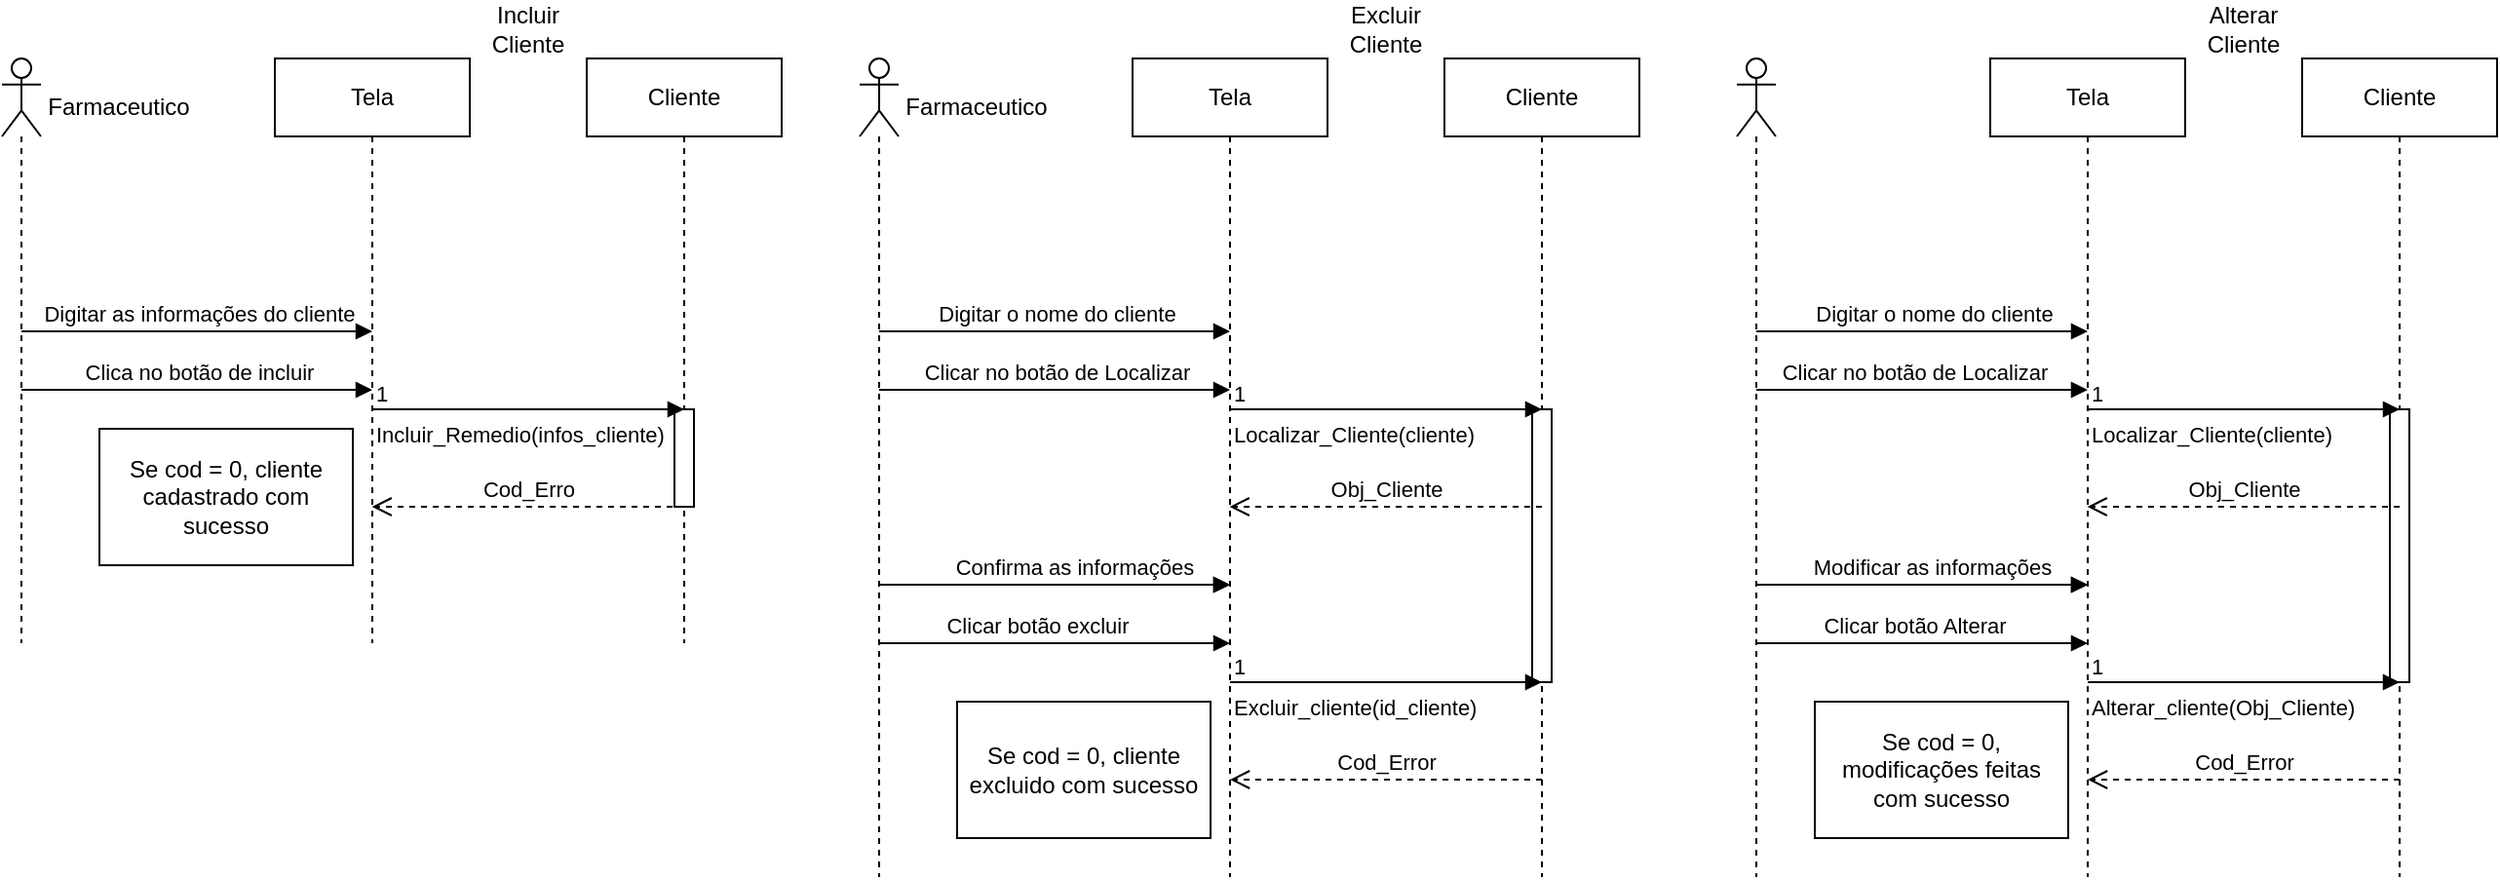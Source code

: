 <mxfile version="24.4.7" type="github">
  <diagram name="Page-1" id="2YBvvXClWsGukQMizWep">
    <mxGraphModel dx="2072" dy="686" grid="1" gridSize="10" guides="1" tooltips="1" connect="1" arrows="1" fold="1" page="1" pageScale="1" pageWidth="850" pageHeight="1100" math="0" shadow="0">
      <root>
        <mxCell id="0" />
        <mxCell id="1" parent="0" />
        <mxCell id="yqqaPsq8hFdaYXj929-_-2" value="Tela" style="shape=umlLifeline;perimeter=lifelinePerimeter;whiteSpace=wrap;html=1;container=1;dropTarget=0;collapsible=0;recursiveResize=0;outlineConnect=0;portConstraint=eastwest;newEdgeStyle={&quot;curved&quot;:0,&quot;rounded&quot;:0};" vertex="1" parent="1">
          <mxGeometry x="-150" y="30" width="100" height="300" as="geometry" />
        </mxCell>
        <mxCell id="yqqaPsq8hFdaYXj929-_-3" value="Cliente" style="shape=umlLifeline;perimeter=lifelinePerimeter;whiteSpace=wrap;html=1;container=1;dropTarget=0;collapsible=0;recursiveResize=0;outlineConnect=0;portConstraint=eastwest;newEdgeStyle={&quot;curved&quot;:0,&quot;rounded&quot;:0};" vertex="1" parent="1">
          <mxGeometry x="10" y="30" width="100" height="300" as="geometry" />
        </mxCell>
        <mxCell id="yqqaPsq8hFdaYXj929-_-9" value="" style="html=1;points=[[0,0,0,0,5],[0,1,0,0,-5],[1,0,0,0,5],[1,1,0,0,-5]];perimeter=orthogonalPerimeter;outlineConnect=0;targetShapes=umlLifeline;portConstraint=eastwest;newEdgeStyle={&quot;curved&quot;:0,&quot;rounded&quot;:0};" vertex="1" parent="yqqaPsq8hFdaYXj929-_-3">
          <mxGeometry x="45" y="180" width="10" height="50" as="geometry" />
        </mxCell>
        <mxCell id="yqqaPsq8hFdaYXj929-_-5" value="Digitar as informações do cliente" style="html=1;verticalAlign=bottom;endArrow=block;curved=0;rounded=0;" edge="1" parent="1" source="yqqaPsq8hFdaYXj929-_-50">
          <mxGeometry x="0.004" width="80" relative="1" as="geometry">
            <mxPoint x="-180" y="170" as="sourcePoint" />
            <mxPoint x="-100" y="170" as="targetPoint" />
            <mxPoint as="offset" />
          </mxGeometry>
        </mxCell>
        <mxCell id="yqqaPsq8hFdaYXj929-_-6" value="Clica no botão de incluir" style="html=1;verticalAlign=bottom;endArrow=block;curved=0;rounded=0;" edge="1" parent="1" source="yqqaPsq8hFdaYXj929-_-50">
          <mxGeometry x="0.004" width="80" relative="1" as="geometry">
            <mxPoint x="-180" y="200" as="sourcePoint" />
            <mxPoint x="-100" y="200" as="targetPoint" />
            <mxPoint as="offset" />
          </mxGeometry>
        </mxCell>
        <mxCell id="yqqaPsq8hFdaYXj929-_-7" value="Incluir_Remedio(infos_cliente)" style="endArrow=block;endFill=1;html=1;edgeStyle=orthogonalEdgeStyle;align=left;verticalAlign=top;rounded=0;" edge="1" parent="1">
          <mxGeometry x="-1" relative="1" as="geometry">
            <mxPoint x="-100" y="210" as="sourcePoint" />
            <mxPoint x="60" y="210" as="targetPoint" />
          </mxGeometry>
        </mxCell>
        <mxCell id="yqqaPsq8hFdaYXj929-_-8" value="1" style="edgeLabel;resizable=0;html=1;align=left;verticalAlign=bottom;" connectable="0" vertex="1" parent="yqqaPsq8hFdaYXj929-_-7">
          <mxGeometry x="-1" relative="1" as="geometry" />
        </mxCell>
        <mxCell id="yqqaPsq8hFdaYXj929-_-10" value="Cod_Erro" style="html=1;verticalAlign=bottom;endArrow=open;dashed=1;endSize=8;curved=0;rounded=0;" edge="1" parent="1">
          <mxGeometry relative="1" as="geometry">
            <mxPoint x="60" y="260" as="sourcePoint" />
            <mxPoint x="-100.19" y="260" as="targetPoint" />
            <Array as="points">
              <mxPoint x="-20" y="260" />
            </Array>
          </mxGeometry>
        </mxCell>
        <mxCell id="yqqaPsq8hFdaYXj929-_-12" value="Se cod = 0, cliente cadastrado com sucesso" style="html=1;whiteSpace=wrap;" vertex="1" parent="1">
          <mxGeometry x="-240" y="220" width="130" height="70" as="geometry" />
        </mxCell>
        <mxCell id="yqqaPsq8hFdaYXj929-_-13" value="Incluir Cliente" style="text;html=1;align=center;verticalAlign=middle;whiteSpace=wrap;rounded=0;" vertex="1" parent="1">
          <mxGeometry x="-50" width="60" height="30" as="geometry" />
        </mxCell>
        <mxCell id="yqqaPsq8hFdaYXj929-_-15" value="Tela" style="shape=umlLifeline;perimeter=lifelinePerimeter;whiteSpace=wrap;html=1;container=1;dropTarget=0;collapsible=0;recursiveResize=0;outlineConnect=0;portConstraint=eastwest;newEdgeStyle={&quot;curved&quot;:0,&quot;rounded&quot;:0};" vertex="1" parent="1">
          <mxGeometry x="290" y="30" width="100" height="420" as="geometry" />
        </mxCell>
        <mxCell id="yqqaPsq8hFdaYXj929-_-16" value="Cliente" style="shape=umlLifeline;perimeter=lifelinePerimeter;whiteSpace=wrap;html=1;container=1;dropTarget=0;collapsible=0;recursiveResize=0;outlineConnect=0;portConstraint=eastwest;newEdgeStyle={&quot;curved&quot;:0,&quot;rounded&quot;:0};" vertex="1" parent="1">
          <mxGeometry x="450" y="30" width="100" height="420" as="geometry" />
        </mxCell>
        <mxCell id="yqqaPsq8hFdaYXj929-_-17" value="" style="html=1;points=[[0,0,0,0,5],[0,1,0,0,-5],[1,0,0,0,5],[1,1,0,0,-5]];perimeter=orthogonalPerimeter;outlineConnect=0;targetShapes=umlLifeline;portConstraint=eastwest;newEdgeStyle={&quot;curved&quot;:0,&quot;rounded&quot;:0};" vertex="1" parent="yqqaPsq8hFdaYXj929-_-16">
          <mxGeometry x="45" y="180" width="10" height="140" as="geometry" />
        </mxCell>
        <mxCell id="yqqaPsq8hFdaYXj929-_-18" value="Digitar o nome do cliente" style="html=1;verticalAlign=bottom;endArrow=block;curved=0;rounded=0;" edge="1" parent="1" source="yqqaPsq8hFdaYXj929-_-51">
          <mxGeometry x="0.004" width="80" relative="1" as="geometry">
            <mxPoint x="260" y="170" as="sourcePoint" />
            <mxPoint x="340" y="170" as="targetPoint" />
            <mxPoint as="offset" />
          </mxGeometry>
        </mxCell>
        <mxCell id="yqqaPsq8hFdaYXj929-_-19" value="Clicar no botão de Localizar" style="html=1;verticalAlign=bottom;endArrow=block;curved=0;rounded=0;" edge="1" parent="1" source="yqqaPsq8hFdaYXj929-_-51">
          <mxGeometry x="0.004" width="80" relative="1" as="geometry">
            <mxPoint x="260" y="200" as="sourcePoint" />
            <mxPoint x="340" y="200" as="targetPoint" />
            <mxPoint as="offset" />
          </mxGeometry>
        </mxCell>
        <mxCell id="yqqaPsq8hFdaYXj929-_-20" value="Localizar_Cliente(cliente)" style="endArrow=block;endFill=1;html=1;edgeStyle=orthogonalEdgeStyle;align=left;verticalAlign=top;rounded=0;" edge="1" parent="1">
          <mxGeometry x="-1" relative="1" as="geometry">
            <mxPoint x="340" y="210" as="sourcePoint" />
            <mxPoint x="500" y="210" as="targetPoint" />
          </mxGeometry>
        </mxCell>
        <mxCell id="yqqaPsq8hFdaYXj929-_-21" value="1" style="edgeLabel;resizable=0;html=1;align=left;verticalAlign=bottom;" connectable="0" vertex="1" parent="yqqaPsq8hFdaYXj929-_-20">
          <mxGeometry x="-1" relative="1" as="geometry" />
        </mxCell>
        <mxCell id="yqqaPsq8hFdaYXj929-_-22" value="Obj_Cliente" style="html=1;verticalAlign=bottom;endArrow=open;dashed=1;endSize=8;curved=0;rounded=0;" edge="1" parent="1">
          <mxGeometry relative="1" as="geometry">
            <mxPoint x="500" y="260" as="sourcePoint" />
            <mxPoint x="339.81" y="260" as="targetPoint" />
            <Array as="points" />
          </mxGeometry>
        </mxCell>
        <mxCell id="yqqaPsq8hFdaYXj929-_-24" value="Excluir Cliente" style="text;html=1;align=center;verticalAlign=middle;whiteSpace=wrap;rounded=0;" vertex="1" parent="1">
          <mxGeometry x="390" width="60" height="30" as="geometry" />
        </mxCell>
        <mxCell id="yqqaPsq8hFdaYXj929-_-26" value="Confirma as informações" style="html=1;verticalAlign=bottom;endArrow=block;curved=0;rounded=0;" edge="1" parent="1">
          <mxGeometry x="-1" width="80" relative="1" as="geometry">
            <mxPoint x="260" y="300" as="sourcePoint" />
            <mxPoint x="340" y="300" as="targetPoint" />
            <mxPoint as="offset" />
          </mxGeometry>
        </mxCell>
        <mxCell id="yqqaPsq8hFdaYXj929-_-27" value="Clicar botão excluir" style="html=1;verticalAlign=bottom;endArrow=block;curved=0;rounded=0;" edge="1" parent="1" source="yqqaPsq8hFdaYXj929-_-51">
          <mxGeometry x="-0.107" width="80" relative="1" as="geometry">
            <mxPoint x="260" y="330" as="sourcePoint" />
            <mxPoint x="340" y="330" as="targetPoint" />
            <mxPoint as="offset" />
          </mxGeometry>
        </mxCell>
        <mxCell id="yqqaPsq8hFdaYXj929-_-28" value="" style="html=1;verticalAlign=bottom;endArrow=block;curved=0;rounded=0;" edge="1" parent="1" source="yqqaPsq8hFdaYXj929-_-51">
          <mxGeometry x="-1" y="40" width="80" relative="1" as="geometry">
            <mxPoint x="260" y="300" as="sourcePoint" />
            <mxPoint x="340" y="300" as="targetPoint" />
            <mxPoint as="offset" />
          </mxGeometry>
        </mxCell>
        <mxCell id="yqqaPsq8hFdaYXj929-_-29" value="Excluir_cliente(id_cliente)" style="endArrow=block;endFill=1;html=1;edgeStyle=orthogonalEdgeStyle;align=left;verticalAlign=top;rounded=0;" edge="1" parent="1">
          <mxGeometry x="-1" relative="1" as="geometry">
            <mxPoint x="340" y="350" as="sourcePoint" />
            <mxPoint x="500" y="350" as="targetPoint" />
          </mxGeometry>
        </mxCell>
        <mxCell id="yqqaPsq8hFdaYXj929-_-30" value="1" style="edgeLabel;resizable=0;html=1;align=left;verticalAlign=bottom;" connectable="0" vertex="1" parent="yqqaPsq8hFdaYXj929-_-29">
          <mxGeometry x="-1" relative="1" as="geometry" />
        </mxCell>
        <mxCell id="yqqaPsq8hFdaYXj929-_-31" value="Cod_Error" style="html=1;verticalAlign=bottom;endArrow=open;dashed=1;endSize=8;curved=0;rounded=0;" edge="1" parent="1" target="yqqaPsq8hFdaYXj929-_-15">
          <mxGeometry relative="1" as="geometry">
            <mxPoint x="500" y="400" as="sourcePoint" />
            <mxPoint x="420" y="400" as="targetPoint" />
          </mxGeometry>
        </mxCell>
        <mxCell id="yqqaPsq8hFdaYXj929-_-32" value="Se cod = 0, cliente excluido com sucesso" style="html=1;whiteSpace=wrap;" vertex="1" parent="1">
          <mxGeometry x="200" y="360" width="130" height="70" as="geometry" />
        </mxCell>
        <mxCell id="yqqaPsq8hFdaYXj929-_-34" value="Tela" style="shape=umlLifeline;perimeter=lifelinePerimeter;whiteSpace=wrap;html=1;container=1;dropTarget=0;collapsible=0;recursiveResize=0;outlineConnect=0;portConstraint=eastwest;newEdgeStyle={&quot;curved&quot;:0,&quot;rounded&quot;:0};" vertex="1" parent="1">
          <mxGeometry x="730" y="30" width="100" height="420" as="geometry" />
        </mxCell>
        <mxCell id="yqqaPsq8hFdaYXj929-_-35" value="Cliente" style="shape=umlLifeline;perimeter=lifelinePerimeter;whiteSpace=wrap;html=1;container=1;dropTarget=0;collapsible=0;recursiveResize=0;outlineConnect=0;portConstraint=eastwest;newEdgeStyle={&quot;curved&quot;:0,&quot;rounded&quot;:0};" vertex="1" parent="1">
          <mxGeometry x="890" y="30" width="100" height="420" as="geometry" />
        </mxCell>
        <mxCell id="yqqaPsq8hFdaYXj929-_-36" value="" style="html=1;points=[[0,0,0,0,5],[0,1,0,0,-5],[1,0,0,0,5],[1,1,0,0,-5]];perimeter=orthogonalPerimeter;outlineConnect=0;targetShapes=umlLifeline;portConstraint=eastwest;newEdgeStyle={&quot;curved&quot;:0,&quot;rounded&quot;:0};" vertex="1" parent="yqqaPsq8hFdaYXj929-_-35">
          <mxGeometry x="45" y="180" width="10" height="140" as="geometry" />
        </mxCell>
        <mxCell id="yqqaPsq8hFdaYXj929-_-37" value="Digitar o nome do cliente" style="html=1;verticalAlign=bottom;endArrow=block;curved=0;rounded=0;" edge="1" parent="1" source="yqqaPsq8hFdaYXj929-_-54">
          <mxGeometry x="0.063" width="80" relative="1" as="geometry">
            <mxPoint x="700" y="170" as="sourcePoint" />
            <mxPoint x="780" y="170" as="targetPoint" />
            <mxPoint as="offset" />
          </mxGeometry>
        </mxCell>
        <mxCell id="yqqaPsq8hFdaYXj929-_-38" value="Clicar no botão de Localizar" style="html=1;verticalAlign=bottom;endArrow=block;curved=0;rounded=0;" edge="1" parent="1" source="yqqaPsq8hFdaYXj929-_-54">
          <mxGeometry x="-0.055" width="80" relative="1" as="geometry">
            <mxPoint x="700" y="200" as="sourcePoint" />
            <mxPoint x="780" y="200" as="targetPoint" />
            <mxPoint as="offset" />
          </mxGeometry>
        </mxCell>
        <mxCell id="yqqaPsq8hFdaYXj929-_-39" value="Localizar_Cliente(cliente)" style="endArrow=block;endFill=1;html=1;edgeStyle=orthogonalEdgeStyle;align=left;verticalAlign=top;rounded=0;" edge="1" parent="1">
          <mxGeometry x="-1" relative="1" as="geometry">
            <mxPoint x="780" y="210" as="sourcePoint" />
            <mxPoint x="940" y="210" as="targetPoint" />
          </mxGeometry>
        </mxCell>
        <mxCell id="yqqaPsq8hFdaYXj929-_-40" value="1" style="edgeLabel;resizable=0;html=1;align=left;verticalAlign=bottom;" connectable="0" vertex="1" parent="yqqaPsq8hFdaYXj929-_-39">
          <mxGeometry x="-1" relative="1" as="geometry" />
        </mxCell>
        <mxCell id="yqqaPsq8hFdaYXj929-_-41" value="Obj_Cliente" style="html=1;verticalAlign=bottom;endArrow=open;dashed=1;endSize=8;curved=0;rounded=0;" edge="1" parent="1">
          <mxGeometry relative="1" as="geometry">
            <mxPoint x="940" y="260" as="sourcePoint" />
            <mxPoint x="779.81" y="260" as="targetPoint" />
            <Array as="points" />
          </mxGeometry>
        </mxCell>
        <mxCell id="yqqaPsq8hFdaYXj929-_-42" value="Alterar Cliente" style="text;html=1;align=center;verticalAlign=middle;whiteSpace=wrap;rounded=0;" vertex="1" parent="1">
          <mxGeometry x="830" width="60" height="30" as="geometry" />
        </mxCell>
        <mxCell id="yqqaPsq8hFdaYXj929-_-43" value="Modificar as informações" style="html=1;verticalAlign=bottom;endArrow=block;curved=0;rounded=0;" edge="1" parent="1">
          <mxGeometry x="-1" width="80" relative="1" as="geometry">
            <mxPoint x="700" y="300" as="sourcePoint" />
            <mxPoint x="780" y="300" as="targetPoint" />
            <mxPoint as="offset" />
          </mxGeometry>
        </mxCell>
        <mxCell id="yqqaPsq8hFdaYXj929-_-44" value="Clicar botão Alterar" style="html=1;verticalAlign=bottom;endArrow=block;curved=0;rounded=0;" edge="1" parent="1" source="yqqaPsq8hFdaYXj929-_-54">
          <mxGeometry x="-0.055" width="80" relative="1" as="geometry">
            <mxPoint x="700" y="330" as="sourcePoint" />
            <mxPoint x="780" y="330" as="targetPoint" />
            <mxPoint as="offset" />
          </mxGeometry>
        </mxCell>
        <mxCell id="yqqaPsq8hFdaYXj929-_-45" value="" style="html=1;verticalAlign=bottom;endArrow=block;curved=0;rounded=0;" edge="1" parent="1" source="yqqaPsq8hFdaYXj929-_-54">
          <mxGeometry width="80" relative="1" as="geometry">
            <mxPoint x="700" y="300" as="sourcePoint" />
            <mxPoint x="780" y="300" as="targetPoint" />
          </mxGeometry>
        </mxCell>
        <mxCell id="yqqaPsq8hFdaYXj929-_-46" value="Alterar_cliente(Obj_Cliente)" style="endArrow=block;endFill=1;html=1;edgeStyle=orthogonalEdgeStyle;align=left;verticalAlign=top;rounded=0;" edge="1" parent="1">
          <mxGeometry x="-1" relative="1" as="geometry">
            <mxPoint x="780" y="350" as="sourcePoint" />
            <mxPoint x="940" y="350" as="targetPoint" />
          </mxGeometry>
        </mxCell>
        <mxCell id="yqqaPsq8hFdaYXj929-_-47" value="1" style="edgeLabel;resizable=0;html=1;align=left;verticalAlign=bottom;" connectable="0" vertex="1" parent="yqqaPsq8hFdaYXj929-_-46">
          <mxGeometry x="-1" relative="1" as="geometry" />
        </mxCell>
        <mxCell id="yqqaPsq8hFdaYXj929-_-48" value="Cod_Error" style="html=1;verticalAlign=bottom;endArrow=open;dashed=1;endSize=8;curved=0;rounded=0;" edge="1" parent="1" target="yqqaPsq8hFdaYXj929-_-34">
          <mxGeometry relative="1" as="geometry">
            <mxPoint x="940" y="400" as="sourcePoint" />
            <mxPoint x="860" y="400" as="targetPoint" />
          </mxGeometry>
        </mxCell>
        <mxCell id="yqqaPsq8hFdaYXj929-_-49" value="Se cod = 0, modificações feitas com sucesso" style="html=1;whiteSpace=wrap;" vertex="1" parent="1">
          <mxGeometry x="640" y="360" width="130" height="70" as="geometry" />
        </mxCell>
        <mxCell id="yqqaPsq8hFdaYXj929-_-50" value="" style="shape=umlLifeline;perimeter=lifelinePerimeter;whiteSpace=wrap;html=1;container=1;dropTarget=0;collapsible=0;recursiveResize=0;outlineConnect=0;portConstraint=eastwest;newEdgeStyle={&quot;curved&quot;:0,&quot;rounded&quot;:0};participant=umlActor;" vertex="1" parent="1">
          <mxGeometry x="-290" y="30" width="20" height="300" as="geometry" />
        </mxCell>
        <mxCell id="yqqaPsq8hFdaYXj929-_-51" value="" style="shape=umlLifeline;perimeter=lifelinePerimeter;whiteSpace=wrap;html=1;container=1;dropTarget=0;collapsible=0;recursiveResize=0;outlineConnect=0;portConstraint=eastwest;newEdgeStyle={&quot;curved&quot;:0,&quot;rounded&quot;:0};participant=umlActor;" vertex="1" parent="1">
          <mxGeometry x="150" y="30" width="20" height="420" as="geometry" />
        </mxCell>
        <mxCell id="yqqaPsq8hFdaYXj929-_-52" value="Farmaceutico" style="text;html=1;align=center;verticalAlign=middle;whiteSpace=wrap;rounded=0;" vertex="1" parent="1">
          <mxGeometry x="180" y="40" width="60" height="30" as="geometry" />
        </mxCell>
        <mxCell id="yqqaPsq8hFdaYXj929-_-53" value="Farmaceutico" style="text;html=1;align=center;verticalAlign=middle;whiteSpace=wrap;rounded=0;" vertex="1" parent="1">
          <mxGeometry x="-260" y="40" width="60" height="30" as="geometry" />
        </mxCell>
        <mxCell id="yqqaPsq8hFdaYXj929-_-54" value="" style="shape=umlLifeline;perimeter=lifelinePerimeter;whiteSpace=wrap;html=1;container=1;dropTarget=0;collapsible=0;recursiveResize=0;outlineConnect=0;portConstraint=eastwest;newEdgeStyle={&quot;curved&quot;:0,&quot;rounded&quot;:0};participant=umlActor;" vertex="1" parent="1">
          <mxGeometry x="600" y="30" width="20" height="420" as="geometry" />
        </mxCell>
      </root>
    </mxGraphModel>
  </diagram>
</mxfile>
